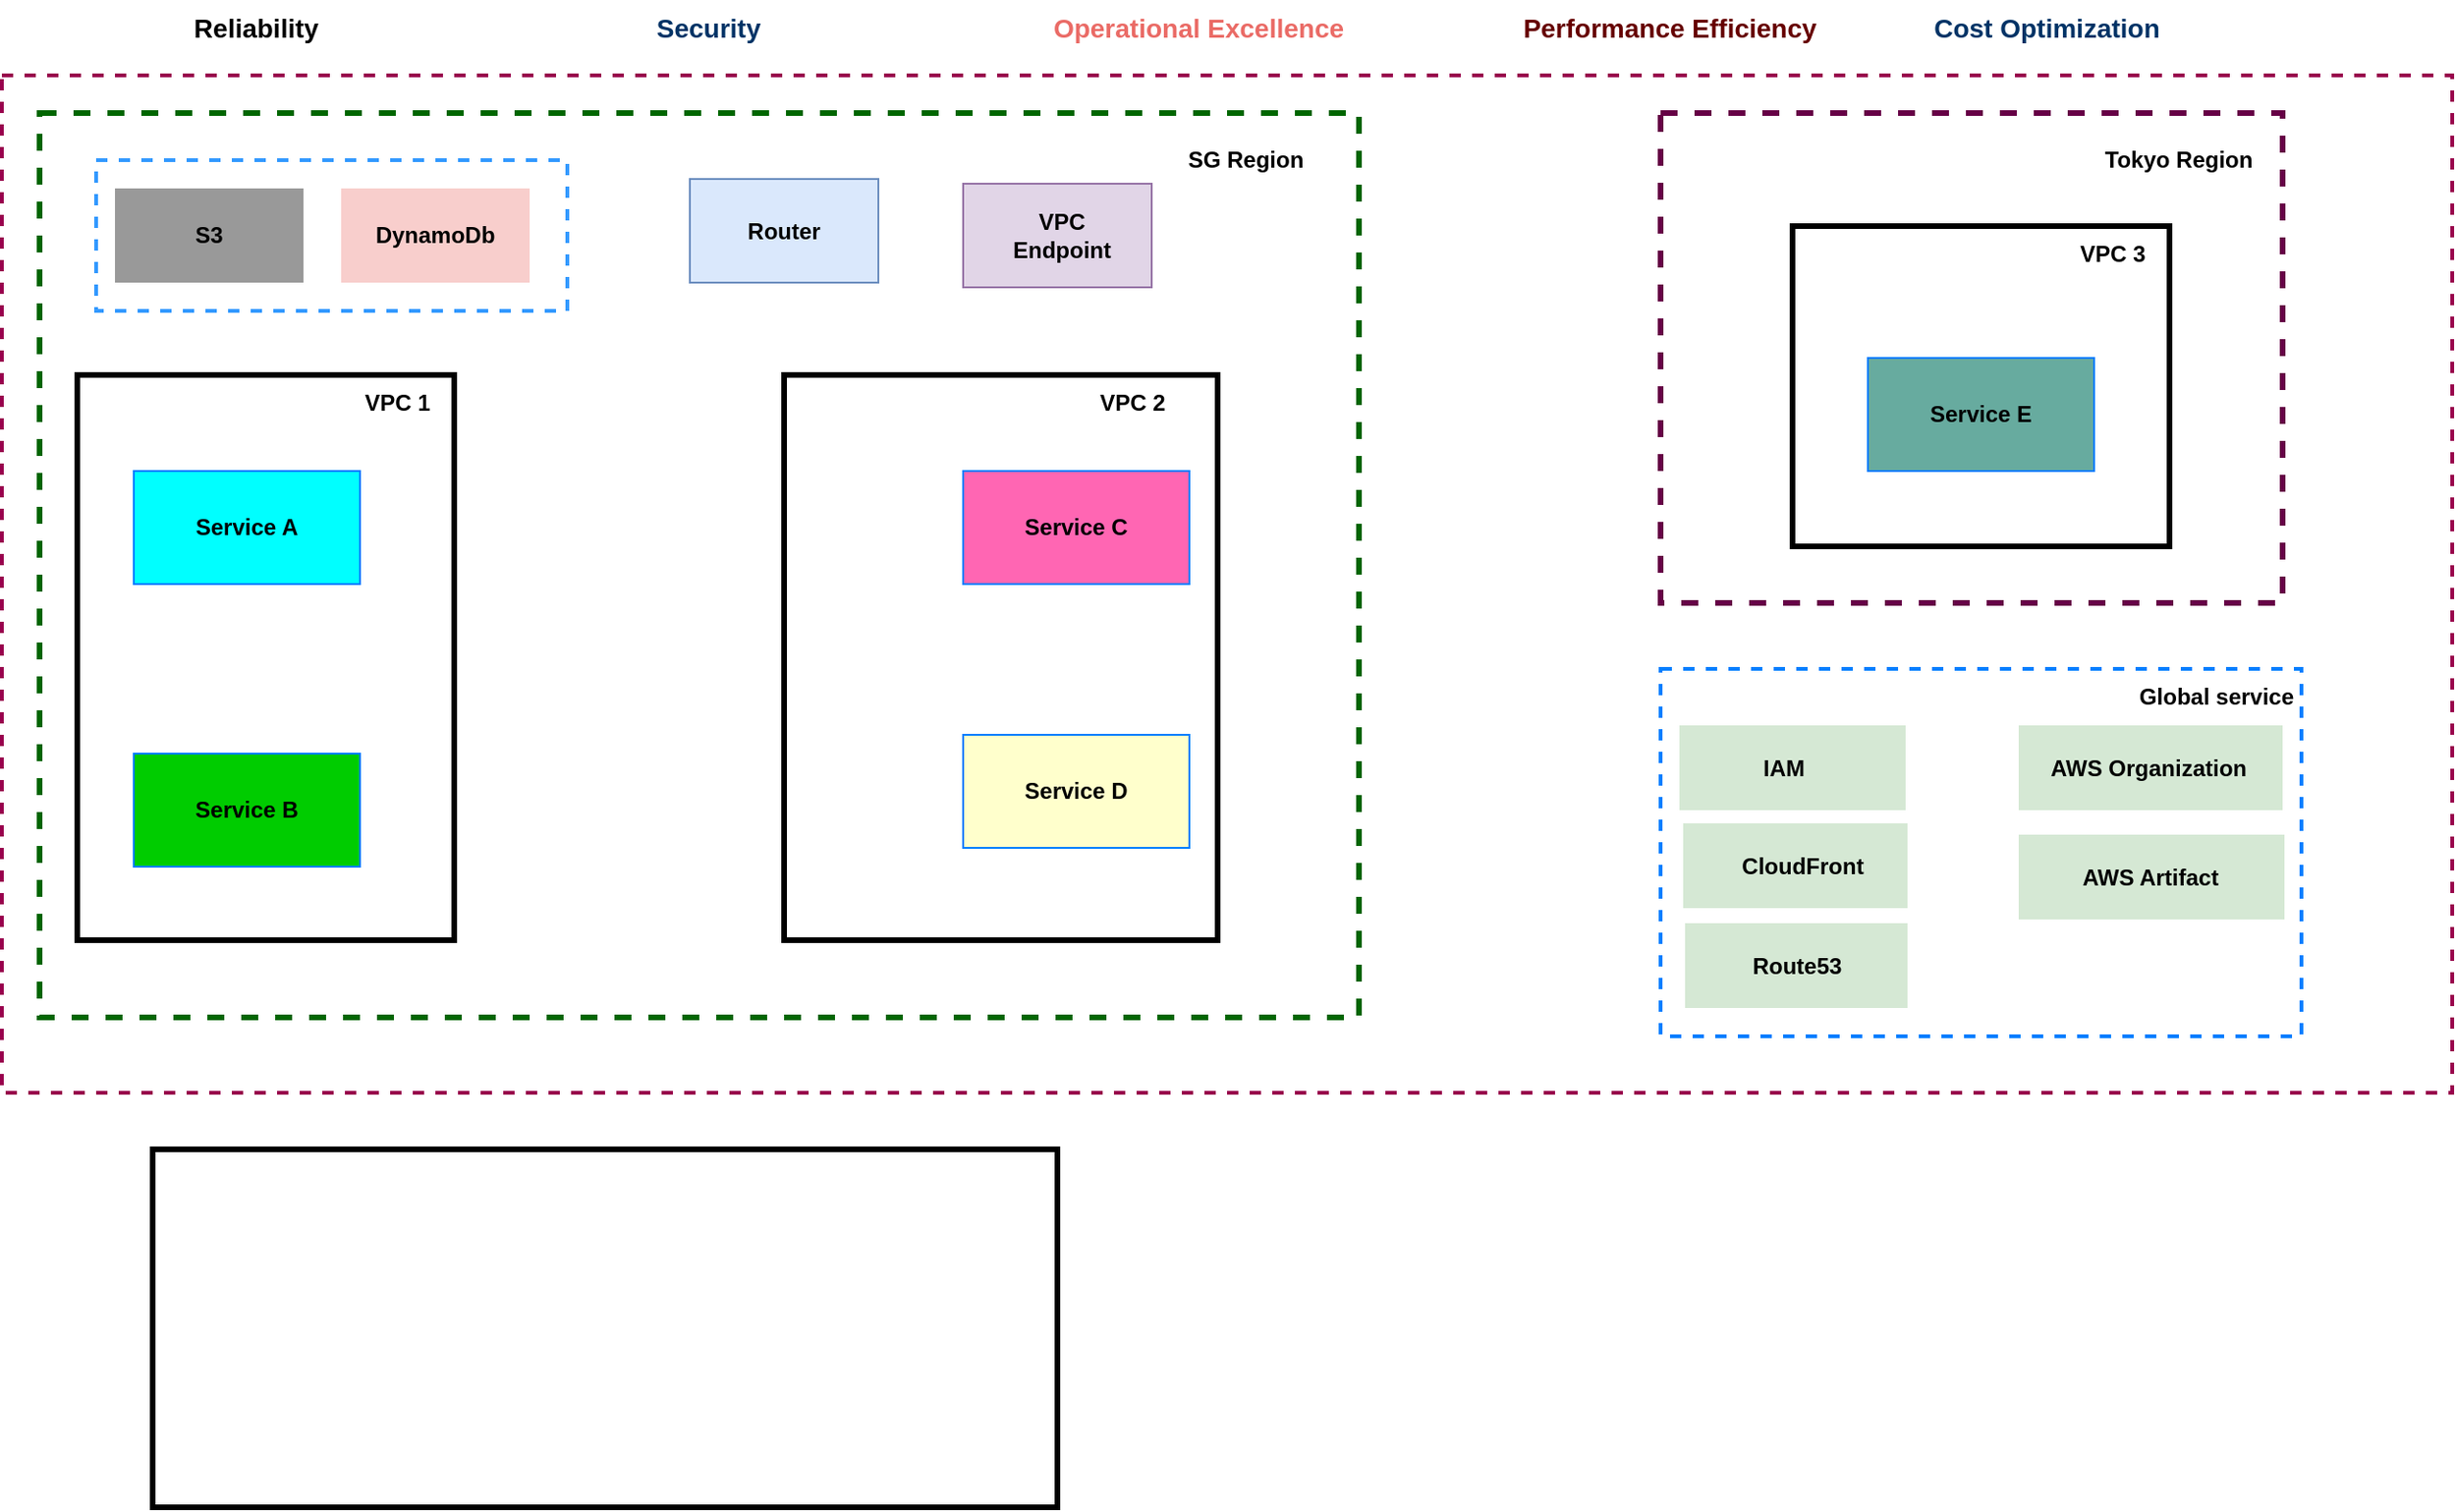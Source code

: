 <mxfile version="25.0.1">
  <diagram name="networking" id="qYkvBtFpzQ89aeqsrItH">
    <mxGraphModel dx="1434" dy="780" grid="1" gridSize="10" guides="1" tooltips="1" connect="1" arrows="1" fold="1" page="1" pageScale="1" pageWidth="850" pageHeight="1100" math="0" shadow="0">
      <root>
        <mxCell id="0" />
        <mxCell id="1" parent="0" />
        <mxCell id="fto7x0Hy7j96Y4Vy-_RQ-41" value="" style="rounded=0;whiteSpace=wrap;html=1;fillColor=none;strokeColor=#99004D;strokeWidth=2;dashed=1;" vertex="1" parent="1">
          <mxGeometry x="10" y="50" width="1300" height="540" as="geometry" />
        </mxCell>
        <mxCell id="fto7x0Hy7j96Y4Vy-_RQ-1" value="" style="rounded=0;whiteSpace=wrap;html=1;fillColor=none;dashed=1;strokeColor=#006600;strokeWidth=3;" vertex="1" parent="1">
          <mxGeometry x="30" y="70" width="700" height="480" as="geometry" />
        </mxCell>
        <mxCell id="fto7x0Hy7j96Y4Vy-_RQ-2" value="" style="rounded=0;whiteSpace=wrap;html=1;fillColor=none;dashed=1;strokeColor=#660046;strokeWidth=3;" vertex="1" parent="1">
          <mxGeometry x="890" y="70" width="330" height="260" as="geometry" />
        </mxCell>
        <mxCell id="fto7x0Hy7j96Y4Vy-_RQ-4" value="" style="rounded=0;whiteSpace=wrap;html=1;fillColor=none;strokeWidth=3;" vertex="1" parent="1">
          <mxGeometry x="90" y="620" width="480" height="190" as="geometry" />
        </mxCell>
        <mxCell id="fto7x0Hy7j96Y4Vy-_RQ-5" value="" style="rounded=0;whiteSpace=wrap;html=1;fillColor=none;strokeWidth=3;" vertex="1" parent="1">
          <mxGeometry x="50" y="209" width="200" height="300" as="geometry" />
        </mxCell>
        <mxCell id="fto7x0Hy7j96Y4Vy-_RQ-6" value="" style="rounded=0;whiteSpace=wrap;html=1;fillColor=none;strokeWidth=3;" vertex="1" parent="1">
          <mxGeometry x="425" y="209" width="230" height="300" as="geometry" />
        </mxCell>
        <mxCell id="fto7x0Hy7j96Y4Vy-_RQ-7" value="" style="rounded=0;whiteSpace=wrap;html=1;fillColor=none;strokeWidth=3;" vertex="1" parent="1">
          <mxGeometry x="960" y="130" width="200" height="170" as="geometry" />
        </mxCell>
        <mxCell id="fto7x0Hy7j96Y4Vy-_RQ-9" value="&lt;b&gt;SG Region&lt;/b&gt;" style="text;html=1;align=center;verticalAlign=middle;whiteSpace=wrap;rounded=0;" vertex="1" parent="1">
          <mxGeometry x="630" y="80" width="80" height="30" as="geometry" />
        </mxCell>
        <mxCell id="fto7x0Hy7j96Y4Vy-_RQ-10" value="&lt;b&gt;Tokyo Region&lt;/b&gt;" style="text;html=1;align=center;verticalAlign=middle;whiteSpace=wrap;rounded=0;" vertex="1" parent="1">
          <mxGeometry x="1120" y="80" width="90" height="30" as="geometry" />
        </mxCell>
        <mxCell id="fto7x0Hy7j96Y4Vy-_RQ-11" value="&lt;b&gt;VPC 1&lt;/b&gt;" style="text;html=1;align=center;verticalAlign=middle;whiteSpace=wrap;rounded=0;" vertex="1" parent="1">
          <mxGeometry x="180" y="209" width="80" height="30" as="geometry" />
        </mxCell>
        <mxCell id="fto7x0Hy7j96Y4Vy-_RQ-12" value="&lt;b&gt;VPC 2&lt;/b&gt;" style="text;html=1;align=center;verticalAlign=middle;whiteSpace=wrap;rounded=0;" vertex="1" parent="1">
          <mxGeometry x="570" y="209" width="80" height="30" as="geometry" />
        </mxCell>
        <mxCell id="fto7x0Hy7j96Y4Vy-_RQ-14" value="&lt;b&gt;VPC 3&lt;/b&gt;" style="text;html=1;align=center;verticalAlign=middle;whiteSpace=wrap;rounded=0;" vertex="1" parent="1">
          <mxGeometry x="1100" y="130" width="60" height="30" as="geometry" />
        </mxCell>
        <mxCell id="fto7x0Hy7j96Y4Vy-_RQ-16" value="&lt;font style=&quot;font-size: 14px;&quot;&gt;&lt;b&gt;Reliability&lt;/b&gt;&lt;/font&gt;" style="text;html=1;align=center;verticalAlign=middle;whiteSpace=wrap;rounded=0;" vertex="1" parent="1">
          <mxGeometry x="90" y="10" width="110" height="30" as="geometry" />
        </mxCell>
        <mxCell id="fto7x0Hy7j96Y4Vy-_RQ-17" value="&lt;font color=&quot;#003366&quot; style=&quot;font-size: 14px;&quot;&gt;&lt;b style=&quot;&quot;&gt;Security&lt;/b&gt;&lt;/font&gt;" style="text;html=1;align=center;verticalAlign=middle;whiteSpace=wrap;rounded=0;" vertex="1" parent="1">
          <mxGeometry x="330" y="10" width="110" height="30" as="geometry" />
        </mxCell>
        <mxCell id="fto7x0Hy7j96Y4Vy-_RQ-18" value="&lt;font color=&quot;#ea6b66&quot; style=&quot;font-size: 14px;&quot;&gt;&lt;b style=&quot;&quot;&gt;Operational Excellence&lt;/b&gt;&lt;/font&gt;" style="text;html=1;align=center;verticalAlign=middle;whiteSpace=wrap;rounded=0;" vertex="1" parent="1">
          <mxGeometry x="560" y="10" width="170" height="30" as="geometry" />
        </mxCell>
        <mxCell id="fto7x0Hy7j96Y4Vy-_RQ-19" value="&lt;font color=&quot;#660000&quot; style=&quot;font-size: 14px;&quot;&gt;&lt;b style=&quot;&quot;&gt;Performance Efficiency&lt;/b&gt;&lt;/font&gt;" style="text;html=1;align=center;verticalAlign=middle;whiteSpace=wrap;rounded=0;" vertex="1" parent="1">
          <mxGeometry x="810" y="10" width="170" height="30" as="geometry" />
        </mxCell>
        <mxCell id="fto7x0Hy7j96Y4Vy-_RQ-20" value="&lt;font color=&quot;#003366&quot; style=&quot;font-size: 14px;&quot;&gt;&lt;b style=&quot;&quot;&gt;Cost Optimization&lt;/b&gt;&lt;/font&gt;" style="text;html=1;align=center;verticalAlign=middle;whiteSpace=wrap;rounded=0;" vertex="1" parent="1">
          <mxGeometry x="1020" y="10" width="150" height="30" as="geometry" />
        </mxCell>
        <mxCell id="fto7x0Hy7j96Y4Vy-_RQ-24" value="" style="group" vertex="1" connectable="0" parent="1">
          <mxGeometry x="80" y="260" width="120" height="60" as="geometry" />
        </mxCell>
        <mxCell id="fto7x0Hy7j96Y4Vy-_RQ-21" value="" style="rounded=0;whiteSpace=wrap;html=1;strokeColor=#007FFF;fillColor=#00FFFF;" vertex="1" parent="fto7x0Hy7j96Y4Vy-_RQ-24">
          <mxGeometry width="120" height="60" as="geometry" />
        </mxCell>
        <mxCell id="fto7x0Hy7j96Y4Vy-_RQ-23" value="&lt;b&gt;Service A&lt;/b&gt;" style="text;html=1;align=center;verticalAlign=middle;whiteSpace=wrap;rounded=0;" vertex="1" parent="fto7x0Hy7j96Y4Vy-_RQ-24">
          <mxGeometry x="30" y="15" width="60" height="30" as="geometry" />
        </mxCell>
        <mxCell id="fto7x0Hy7j96Y4Vy-_RQ-25" value="" style="group" vertex="1" connectable="0" parent="1">
          <mxGeometry x="80" y="410" width="120" height="60" as="geometry" />
        </mxCell>
        <mxCell id="fto7x0Hy7j96Y4Vy-_RQ-26" value="" style="rounded=0;whiteSpace=wrap;html=1;strokeColor=#007FFF;fillColor=#00CC00;" vertex="1" parent="fto7x0Hy7j96Y4Vy-_RQ-25">
          <mxGeometry width="120" height="60" as="geometry" />
        </mxCell>
        <mxCell id="fto7x0Hy7j96Y4Vy-_RQ-27" value="&lt;b&gt;Service B&lt;/b&gt;" style="text;html=1;align=center;verticalAlign=middle;whiteSpace=wrap;rounded=0;" vertex="1" parent="fto7x0Hy7j96Y4Vy-_RQ-25">
          <mxGeometry x="30" y="15" width="60" height="30" as="geometry" />
        </mxCell>
        <mxCell id="fto7x0Hy7j96Y4Vy-_RQ-28" value="" style="group" vertex="1" connectable="0" parent="1">
          <mxGeometry x="520" y="260" width="120" height="60" as="geometry" />
        </mxCell>
        <mxCell id="fto7x0Hy7j96Y4Vy-_RQ-29" value="" style="rounded=0;whiteSpace=wrap;html=1;strokeColor=#007FFF;fillColor=#FF66B3;" vertex="1" parent="fto7x0Hy7j96Y4Vy-_RQ-28">
          <mxGeometry width="120" height="60" as="geometry" />
        </mxCell>
        <mxCell id="fto7x0Hy7j96Y4Vy-_RQ-30" value="&lt;b&gt;Service C&lt;/b&gt;" style="text;html=1;align=center;verticalAlign=middle;whiteSpace=wrap;rounded=0;" vertex="1" parent="fto7x0Hy7j96Y4Vy-_RQ-28">
          <mxGeometry x="30" y="15" width="60" height="30" as="geometry" />
        </mxCell>
        <mxCell id="fto7x0Hy7j96Y4Vy-_RQ-31" value="" style="group" vertex="1" connectable="0" parent="1">
          <mxGeometry x="520" y="400" width="120" height="60" as="geometry" />
        </mxCell>
        <mxCell id="fto7x0Hy7j96Y4Vy-_RQ-32" value="" style="rounded=0;whiteSpace=wrap;html=1;strokeColor=#007FFF;fillColor=#FFFFCC;" vertex="1" parent="fto7x0Hy7j96Y4Vy-_RQ-31">
          <mxGeometry width="120" height="60" as="geometry" />
        </mxCell>
        <mxCell id="fto7x0Hy7j96Y4Vy-_RQ-33" value="&lt;b&gt;Service D&lt;/b&gt;" style="text;html=1;align=center;verticalAlign=middle;whiteSpace=wrap;rounded=0;" vertex="1" parent="fto7x0Hy7j96Y4Vy-_RQ-31">
          <mxGeometry x="30" y="15" width="60" height="30" as="geometry" />
        </mxCell>
        <mxCell id="fto7x0Hy7j96Y4Vy-_RQ-34" value="" style="group" vertex="1" connectable="0" parent="1">
          <mxGeometry x="1000" y="200" width="120" height="60" as="geometry" />
        </mxCell>
        <mxCell id="fto7x0Hy7j96Y4Vy-_RQ-35" value="" style="rounded=0;whiteSpace=wrap;html=1;strokeColor=#007FFF;fillColor=#67AB9F;" vertex="1" parent="fto7x0Hy7j96Y4Vy-_RQ-34">
          <mxGeometry width="120" height="60" as="geometry" />
        </mxCell>
        <mxCell id="fto7x0Hy7j96Y4Vy-_RQ-36" value="&lt;b&gt;Service E&lt;/b&gt;" style="text;html=1;align=center;verticalAlign=middle;whiteSpace=wrap;rounded=0;" vertex="1" parent="fto7x0Hy7j96Y4Vy-_RQ-34">
          <mxGeometry x="30" y="15" width="60" height="30" as="geometry" />
        </mxCell>
        <mxCell id="fto7x0Hy7j96Y4Vy-_RQ-42" value="" style="rounded=0;whiteSpace=wrap;html=1;fillColor=none;strokeColor=#007FFF;strokeWidth=2;dashed=1;" vertex="1" parent="1">
          <mxGeometry x="890" y="365" width="340" height="195" as="geometry" />
        </mxCell>
        <mxCell id="fto7x0Hy7j96Y4Vy-_RQ-43" value="&lt;b&gt;Global service&lt;/b&gt;" style="text;html=1;align=center;verticalAlign=middle;whiteSpace=wrap;rounded=0;" vertex="1" parent="1">
          <mxGeometry x="1140" y="365" width="90" height="30" as="geometry" />
        </mxCell>
        <mxCell id="fto7x0Hy7j96Y4Vy-_RQ-47" value="" style="group" vertex="1" connectable="0" parent="1">
          <mxGeometry x="900" y="395" width="120" height="45" as="geometry" />
        </mxCell>
        <mxCell id="fto7x0Hy7j96Y4Vy-_RQ-44" value="" style="rounded=0;whiteSpace=wrap;html=1;fillColor=#d5e8d4;strokeColor=none;" vertex="1" parent="fto7x0Hy7j96Y4Vy-_RQ-47">
          <mxGeometry width="120" height="45" as="geometry" />
        </mxCell>
        <mxCell id="fto7x0Hy7j96Y4Vy-_RQ-46" value="&lt;b&gt;IAM&lt;/b&gt;" style="text;html=1;align=center;verticalAlign=middle;whiteSpace=wrap;rounded=0;" vertex="1" parent="fto7x0Hy7j96Y4Vy-_RQ-47">
          <mxGeometry x="40.652" y="7.5" width="28.696" height="30" as="geometry" />
        </mxCell>
        <mxCell id="fto7x0Hy7j96Y4Vy-_RQ-49" value="" style="group" vertex="1" connectable="0" parent="1">
          <mxGeometry x="902" y="447" width="119" height="45" as="geometry" />
        </mxCell>
        <mxCell id="fto7x0Hy7j96Y4Vy-_RQ-50" value="" style="rounded=0;whiteSpace=wrap;html=1;fillColor=#d5e8d4;strokeColor=none;" vertex="1" parent="fto7x0Hy7j96Y4Vy-_RQ-49">
          <mxGeometry width="119" height="45" as="geometry" />
        </mxCell>
        <mxCell id="fto7x0Hy7j96Y4Vy-_RQ-51" value="&lt;b&gt;CloudFront&lt;/b&gt;" style="text;html=1;align=center;verticalAlign=middle;whiteSpace=wrap;rounded=0;" vertex="1" parent="fto7x0Hy7j96Y4Vy-_RQ-49">
          <mxGeometry x="43.978" y="7.5" width="38.804" height="30" as="geometry" />
        </mxCell>
        <mxCell id="fto7x0Hy7j96Y4Vy-_RQ-52" value="" style="group" vertex="1" connectable="0" parent="1">
          <mxGeometry x="903" y="500" width="118" height="45" as="geometry" />
        </mxCell>
        <mxCell id="fto7x0Hy7j96Y4Vy-_RQ-53" value="" style="rounded=0;whiteSpace=wrap;html=1;fillColor=#d5e8d4;strokeColor=none;" vertex="1" parent="fto7x0Hy7j96Y4Vy-_RQ-52">
          <mxGeometry width="118.0" height="45" as="geometry" />
        </mxCell>
        <mxCell id="fto7x0Hy7j96Y4Vy-_RQ-54" value="&lt;b&gt;Route53&lt;/b&gt;" style="text;html=1;align=center;verticalAlign=middle;whiteSpace=wrap;rounded=0;" vertex="1" parent="fto7x0Hy7j96Y4Vy-_RQ-52">
          <mxGeometry x="43.609" y="7.5" width="30.783" height="30" as="geometry" />
        </mxCell>
        <mxCell id="fto7x0Hy7j96Y4Vy-_RQ-56" value="" style="group" vertex="1" connectable="0" parent="1">
          <mxGeometry x="1080" y="395" width="140" height="45" as="geometry" />
        </mxCell>
        <mxCell id="fto7x0Hy7j96Y4Vy-_RQ-57" value="" style="rounded=0;whiteSpace=wrap;html=1;fillColor=#d5e8d4;strokeColor=none;" vertex="1" parent="fto7x0Hy7j96Y4Vy-_RQ-56">
          <mxGeometry width="140" height="45" as="geometry" />
        </mxCell>
        <mxCell id="fto7x0Hy7j96Y4Vy-_RQ-58" value="&lt;b&gt;AWS Organization&lt;/b&gt;" style="text;html=1;align=center;verticalAlign=middle;whiteSpace=wrap;rounded=0;" vertex="1" parent="fto7x0Hy7j96Y4Vy-_RQ-56">
          <mxGeometry x="-0.667" y="7.5" width="140" height="30" as="geometry" />
        </mxCell>
        <mxCell id="fto7x0Hy7j96Y4Vy-_RQ-63" value="" style="group" vertex="1" connectable="0" parent="1">
          <mxGeometry x="1080" y="453" width="141" height="45" as="geometry" />
        </mxCell>
        <mxCell id="fto7x0Hy7j96Y4Vy-_RQ-64" value="" style="rounded=0;whiteSpace=wrap;html=1;fillColor=#d5e8d4;strokeColor=none;" vertex="1" parent="fto7x0Hy7j96Y4Vy-_RQ-63">
          <mxGeometry width="141" height="45" as="geometry" />
        </mxCell>
        <mxCell id="fto7x0Hy7j96Y4Vy-_RQ-65" value="&lt;b&gt;AWS Artifact&lt;/b&gt;" style="text;html=1;align=center;verticalAlign=middle;whiteSpace=wrap;rounded=0;" vertex="1" parent="fto7x0Hy7j96Y4Vy-_RQ-63">
          <mxGeometry x="10" y="7.5" width="120" height="30" as="geometry" />
        </mxCell>
        <mxCell id="fto7x0Hy7j96Y4Vy-_RQ-66" value="" style="rounded=0;whiteSpace=wrap;html=1;fillColor=none;strokeColor=#3399FF;dashed=1;strokeWidth=2;" vertex="1" parent="1">
          <mxGeometry x="60" y="95" width="250" height="80" as="geometry" />
        </mxCell>
        <mxCell id="fto7x0Hy7j96Y4Vy-_RQ-69" value="" style="group" vertex="1" connectable="0" parent="1">
          <mxGeometry x="70" y="110" width="100" height="50" as="geometry" />
        </mxCell>
        <mxCell id="fto7x0Hy7j96Y4Vy-_RQ-67" value="" style="rounded=0;whiteSpace=wrap;html=1;strokeColor=none;fillColor=#999999;" vertex="1" parent="fto7x0Hy7j96Y4Vy-_RQ-69">
          <mxGeometry width="100" height="50" as="geometry" />
        </mxCell>
        <mxCell id="fto7x0Hy7j96Y4Vy-_RQ-68" value="&lt;b&gt;S3&lt;/b&gt;" style="text;html=1;align=center;verticalAlign=middle;whiteSpace=wrap;rounded=0;" vertex="1" parent="fto7x0Hy7j96Y4Vy-_RQ-69">
          <mxGeometry x="20" y="10" width="60" height="30" as="geometry" />
        </mxCell>
        <mxCell id="fto7x0Hy7j96Y4Vy-_RQ-70" value="" style="group" vertex="1" connectable="0" parent="1">
          <mxGeometry x="190" y="110" width="100" height="50" as="geometry" />
        </mxCell>
        <mxCell id="fto7x0Hy7j96Y4Vy-_RQ-71" value="" style="rounded=0;whiteSpace=wrap;html=1;strokeColor=none;fillColor=#F8CECC;" vertex="1" parent="fto7x0Hy7j96Y4Vy-_RQ-70">
          <mxGeometry width="100" height="50" as="geometry" />
        </mxCell>
        <mxCell id="fto7x0Hy7j96Y4Vy-_RQ-72" value="&lt;b&gt;DynamoDb&lt;/b&gt;" style="text;html=1;align=center;verticalAlign=middle;whiteSpace=wrap;rounded=0;" vertex="1" parent="fto7x0Hy7j96Y4Vy-_RQ-70">
          <mxGeometry x="10" y="10" width="80" height="30" as="geometry" />
        </mxCell>
        <mxCell id="fto7x0Hy7j96Y4Vy-_RQ-75" value="" style="group" vertex="1" connectable="0" parent="1">
          <mxGeometry x="375" y="105" width="100" height="55" as="geometry" />
        </mxCell>
        <mxCell id="fto7x0Hy7j96Y4Vy-_RQ-73" value="" style="rounded=0;whiteSpace=wrap;html=1;fillColor=#dae8fc;strokeColor=#6c8ebf;" vertex="1" parent="fto7x0Hy7j96Y4Vy-_RQ-75">
          <mxGeometry width="100" height="55" as="geometry" />
        </mxCell>
        <mxCell id="fto7x0Hy7j96Y4Vy-_RQ-74" value="&lt;b&gt;Router&lt;/b&gt;" style="text;html=1;align=center;verticalAlign=middle;whiteSpace=wrap;rounded=0;fillColor=none;strokeColor=none;" vertex="1" parent="fto7x0Hy7j96Y4Vy-_RQ-75">
          <mxGeometry x="25" y="13.75" width="50" height="27.5" as="geometry" />
        </mxCell>
        <mxCell id="fto7x0Hy7j96Y4Vy-_RQ-76" value="" style="group" vertex="1" connectable="0" parent="1">
          <mxGeometry x="520" y="107.5" width="100" height="55" as="geometry" />
        </mxCell>
        <mxCell id="fto7x0Hy7j96Y4Vy-_RQ-77" value="" style="rounded=0;whiteSpace=wrap;html=1;fillColor=#e1d5e7;strokeColor=#9673a6;" vertex="1" parent="fto7x0Hy7j96Y4Vy-_RQ-76">
          <mxGeometry width="100" height="55" as="geometry" />
        </mxCell>
        <mxCell id="fto7x0Hy7j96Y4Vy-_RQ-78" value="&lt;b&gt;VPC Endpoint&lt;/b&gt;" style="text;html=1;align=center;verticalAlign=middle;whiteSpace=wrap;rounded=0;fillColor=none;strokeColor=none;" vertex="1" parent="fto7x0Hy7j96Y4Vy-_RQ-76">
          <mxGeometry x="25" y="13.75" width="55" height="27.5" as="geometry" />
        </mxCell>
      </root>
    </mxGraphModel>
  </diagram>
</mxfile>
